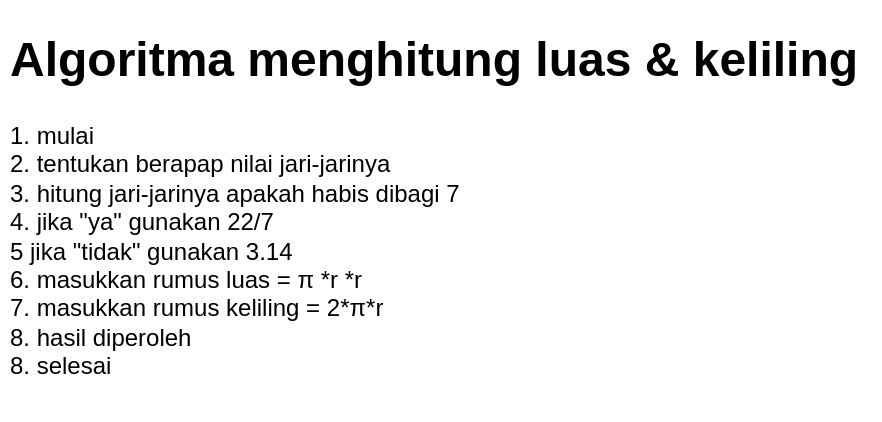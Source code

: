 <mxfile version="22.0.6" type="device">
  <diagram name="Page-1" id="I2Jp_I9GkwE_dufN5DpQ">
    <mxGraphModel dx="1026" dy="592" grid="1" gridSize="10" guides="1" tooltips="1" connect="1" arrows="1" fold="1" page="1" pageScale="1" pageWidth="850" pageHeight="1100" math="0" shadow="0">
      <root>
        <mxCell id="0" />
        <mxCell id="1" parent="0" />
        <mxCell id="ovLBWK_UYbhCwVlvZcoD-4" value="&lt;h1&gt;Algoritma menghitung luas &amp;amp; keliling&lt;/h1&gt;&lt;p&gt;1. mulai&lt;br&gt;2. tentukan berapap nilai jari-jarinya&lt;br&gt;3. hitung jari-jarinya apakah habis dibagi 7&lt;br&gt;4. jika &quot;ya&quot; gunakan 22/7&lt;br&gt;5 jika &quot;tidak&quot; gunakan 3.14&lt;br&gt;6. masukkan rumus luas = π&amp;nbsp;*r *r&lt;br&gt;7. masukkan rumus keliling = 2*π*r&lt;br&gt;8. hasil diperoleh&lt;br&gt;8. selesai&lt;/p&gt;" style="text;html=1;strokeColor=none;fillColor=none;spacing=5;spacingTop=-20;whiteSpace=wrap;overflow=hidden;rounded=0;align=left;" vertex="1" parent="1">
          <mxGeometry x="10" y="20" width="440" height="200" as="geometry" />
        </mxCell>
      </root>
    </mxGraphModel>
  </diagram>
</mxfile>
